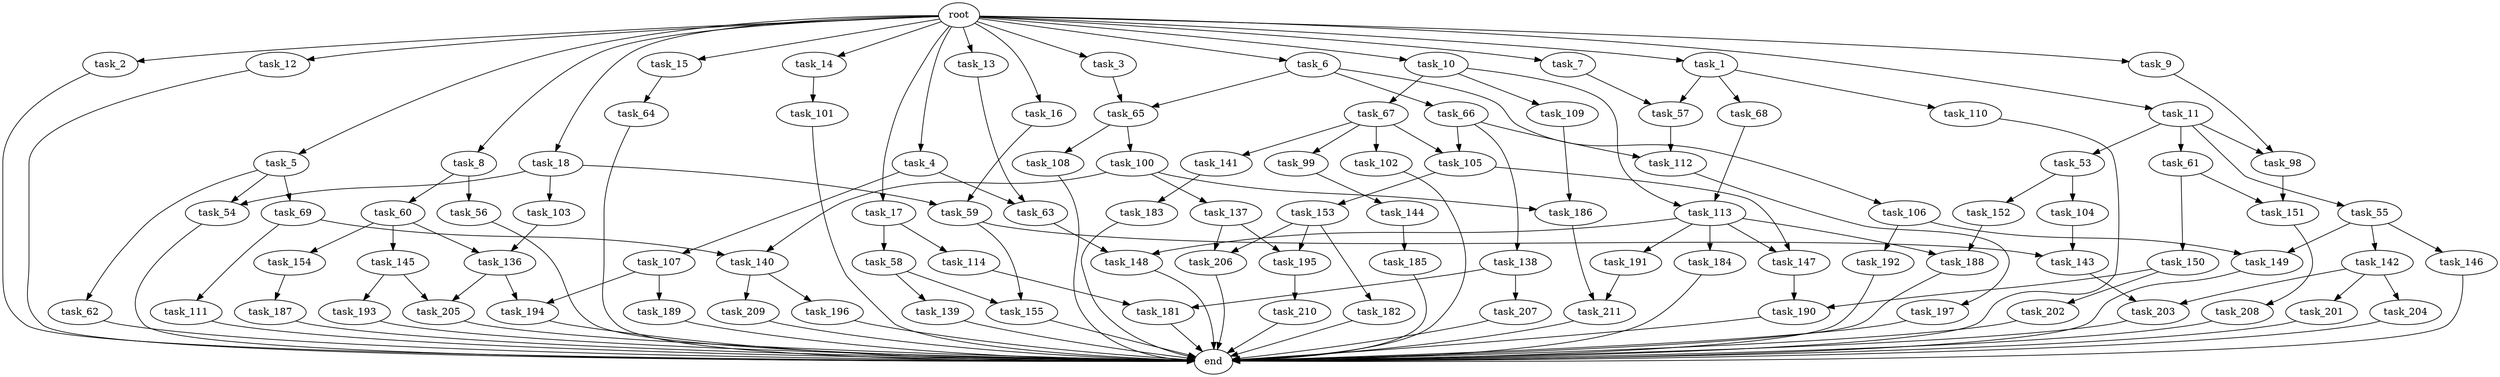 digraph G {
  root [size="0.000000"];
  task_1 [size="1024.000000"];
  task_2 [size="1024.000000"];
  task_3 [size="1024.000000"];
  task_4 [size="1024.000000"];
  task_5 [size="1024.000000"];
  task_6 [size="1024.000000"];
  task_7 [size="1024.000000"];
  task_8 [size="1024.000000"];
  task_9 [size="1024.000000"];
  task_10 [size="1024.000000"];
  task_11 [size="1024.000000"];
  task_12 [size="1024.000000"];
  task_13 [size="1024.000000"];
  task_14 [size="1024.000000"];
  task_15 [size="1024.000000"];
  task_16 [size="1024.000000"];
  task_17 [size="1024.000000"];
  task_18 [size="1024.000000"];
  task_53 [size="309237645312.000000"];
  task_54 [size="936302870528.000000"];
  task_55 [size="309237645312.000000"];
  task_56 [size="77309411328.000000"];
  task_57 [size="68719476736.000000"];
  task_58 [size="34359738368.000000"];
  task_59 [size="936302870528.000000"];
  task_60 [size="77309411328.000000"];
  task_61 [size="309237645312.000000"];
  task_62 [size="858993459200.000000"];
  task_63 [size="687194767360.000000"];
  task_64 [size="858993459200.000000"];
  task_65 [size="687194767360.000000"];
  task_66 [size="549755813888.000000"];
  task_67 [size="137438953472.000000"];
  task_68 [size="34359738368.000000"];
  task_69 [size="858993459200.000000"];
  task_98 [size="386547056640.000000"];
  task_99 [size="695784701952.000000"];
  task_100 [size="214748364800.000000"];
  task_101 [size="137438953472.000000"];
  task_102 [size="695784701952.000000"];
  task_103 [size="77309411328.000000"];
  task_104 [size="214748364800.000000"];
  task_105 [size="1391569403904.000000"];
  task_106 [size="549755813888.000000"];
  task_107 [size="137438953472.000000"];
  task_108 [size="214748364800.000000"];
  task_109 [size="137438953472.000000"];
  task_110 [size="34359738368.000000"];
  task_111 [size="420906795008.000000"];
  task_112 [size="1005022347264.000000"];
  task_113 [size="446676598784.000000"];
  task_114 [size="34359738368.000000"];
  task_136 [size="1554778161152.000000"];
  task_137 [size="214748364800.000000"];
  task_138 [size="695784701952.000000"];
  task_139 [size="137438953472.000000"];
  task_140 [size="635655159808.000000"];
  task_141 [size="695784701952.000000"];
  task_142 [size="34359738368.000000"];
  task_143 [size="833223655424.000000"];
  task_144 [size="695784701952.000000"];
  task_145 [size="858993459200.000000"];
  task_146 [size="34359738368.000000"];
  task_147 [size="1099511627776.000000"];
  task_148 [size="764504178688.000000"];
  task_149 [size="455266533376.000000"];
  task_150 [size="420906795008.000000"];
  task_151 [size="970662608896.000000"];
  task_152 [size="214748364800.000000"];
  task_153 [size="549755813888.000000"];
  task_154 [size="858993459200.000000"];
  task_155 [size="274877906944.000000"];
  task_181 [size="343597383680.000000"];
  task_182 [size="420906795008.000000"];
  task_183 [size="34359738368.000000"];
  task_184 [size="549755813888.000000"];
  task_185 [size="858993459200.000000"];
  task_186 [size="429496729600.000000"];
  task_187 [size="214748364800.000000"];
  task_188 [size="584115552256.000000"];
  task_189 [size="77309411328.000000"];
  task_190 [size="455266533376.000000"];
  task_191 [size="549755813888.000000"];
  task_192 [size="420906795008.000000"];
  task_193 [size="695784701952.000000"];
  task_194 [size="627065225216.000000"];
  task_195 [size="1279900254208.000000"];
  task_196 [size="214748364800.000000"];
  task_197 [size="34359738368.000000"];
  task_201 [size="309237645312.000000"];
  task_202 [size="420906795008.000000"];
  task_203 [size="343597383680.000000"];
  task_204 [size="309237645312.000000"];
  task_205 [size="1245540515840.000000"];
  task_206 [size="1279900254208.000000"];
  task_207 [size="34359738368.000000"];
  task_208 [size="420906795008.000000"];
  task_209 [size="214748364800.000000"];
  task_210 [size="858993459200.000000"];
  task_211 [size="111669149696.000000"];
  end [size="0.000000"];

  root -> task_1 [size="1.000000"];
  root -> task_2 [size="1.000000"];
  root -> task_3 [size="1.000000"];
  root -> task_4 [size="1.000000"];
  root -> task_5 [size="1.000000"];
  root -> task_6 [size="1.000000"];
  root -> task_7 [size="1.000000"];
  root -> task_8 [size="1.000000"];
  root -> task_9 [size="1.000000"];
  root -> task_10 [size="1.000000"];
  root -> task_11 [size="1.000000"];
  root -> task_12 [size="1.000000"];
  root -> task_13 [size="1.000000"];
  root -> task_14 [size="1.000000"];
  root -> task_15 [size="1.000000"];
  root -> task_16 [size="1.000000"];
  root -> task_17 [size="1.000000"];
  root -> task_18 [size="1.000000"];
  task_1 -> task_57 [size="33554432.000000"];
  task_1 -> task_68 [size="33554432.000000"];
  task_1 -> task_110 [size="33554432.000000"];
  task_2 -> end [size="1.000000"];
  task_3 -> task_65 [size="134217728.000000"];
  task_4 -> task_63 [size="134217728.000000"];
  task_4 -> task_107 [size="134217728.000000"];
  task_5 -> task_54 [size="838860800.000000"];
  task_5 -> task_62 [size="838860800.000000"];
  task_5 -> task_69 [size="838860800.000000"];
  task_6 -> task_65 [size="536870912.000000"];
  task_6 -> task_66 [size="536870912.000000"];
  task_6 -> task_106 [size="536870912.000000"];
  task_7 -> task_57 [size="33554432.000000"];
  task_8 -> task_56 [size="75497472.000000"];
  task_8 -> task_60 [size="75497472.000000"];
  task_9 -> task_98 [size="75497472.000000"];
  task_10 -> task_67 [size="134217728.000000"];
  task_10 -> task_109 [size="134217728.000000"];
  task_10 -> task_113 [size="134217728.000000"];
  task_11 -> task_53 [size="301989888.000000"];
  task_11 -> task_55 [size="301989888.000000"];
  task_11 -> task_61 [size="301989888.000000"];
  task_11 -> task_98 [size="301989888.000000"];
  task_12 -> end [size="1.000000"];
  task_13 -> task_63 [size="536870912.000000"];
  task_14 -> task_101 [size="134217728.000000"];
  task_15 -> task_64 [size="838860800.000000"];
  task_16 -> task_59 [size="838860800.000000"];
  task_17 -> task_58 [size="33554432.000000"];
  task_17 -> task_114 [size="33554432.000000"];
  task_18 -> task_54 [size="75497472.000000"];
  task_18 -> task_59 [size="75497472.000000"];
  task_18 -> task_103 [size="75497472.000000"];
  task_53 -> task_104 [size="209715200.000000"];
  task_53 -> task_152 [size="209715200.000000"];
  task_54 -> end [size="1.000000"];
  task_55 -> task_142 [size="33554432.000000"];
  task_55 -> task_146 [size="33554432.000000"];
  task_55 -> task_149 [size="33554432.000000"];
  task_56 -> end [size="1.000000"];
  task_57 -> task_112 [size="301989888.000000"];
  task_58 -> task_139 [size="134217728.000000"];
  task_58 -> task_155 [size="134217728.000000"];
  task_59 -> task_143 [size="134217728.000000"];
  task_59 -> task_155 [size="134217728.000000"];
  task_60 -> task_136 [size="838860800.000000"];
  task_60 -> task_145 [size="838860800.000000"];
  task_60 -> task_154 [size="838860800.000000"];
  task_61 -> task_150 [size="411041792.000000"];
  task_61 -> task_151 [size="411041792.000000"];
  task_62 -> end [size="1.000000"];
  task_63 -> task_148 [size="209715200.000000"];
  task_64 -> end [size="1.000000"];
  task_65 -> task_100 [size="209715200.000000"];
  task_65 -> task_108 [size="209715200.000000"];
  task_66 -> task_105 [size="679477248.000000"];
  task_66 -> task_112 [size="679477248.000000"];
  task_66 -> task_138 [size="679477248.000000"];
  task_67 -> task_99 [size="679477248.000000"];
  task_67 -> task_102 [size="679477248.000000"];
  task_67 -> task_105 [size="679477248.000000"];
  task_67 -> task_141 [size="679477248.000000"];
  task_68 -> task_113 [size="301989888.000000"];
  task_69 -> task_111 [size="411041792.000000"];
  task_69 -> task_140 [size="411041792.000000"];
  task_98 -> task_151 [size="536870912.000000"];
  task_99 -> task_144 [size="679477248.000000"];
  task_100 -> task_137 [size="209715200.000000"];
  task_100 -> task_140 [size="209715200.000000"];
  task_100 -> task_186 [size="209715200.000000"];
  task_101 -> end [size="1.000000"];
  task_102 -> end [size="1.000000"];
  task_103 -> task_136 [size="679477248.000000"];
  task_104 -> task_143 [size="679477248.000000"];
  task_105 -> task_147 [size="536870912.000000"];
  task_105 -> task_153 [size="536870912.000000"];
  task_106 -> task_149 [size="411041792.000000"];
  task_106 -> task_192 [size="411041792.000000"];
  task_107 -> task_189 [size="75497472.000000"];
  task_107 -> task_194 [size="75497472.000000"];
  task_108 -> end [size="1.000000"];
  task_109 -> task_186 [size="209715200.000000"];
  task_110 -> end [size="1.000000"];
  task_111 -> end [size="1.000000"];
  task_112 -> task_197 [size="33554432.000000"];
  task_113 -> task_147 [size="536870912.000000"];
  task_113 -> task_148 [size="536870912.000000"];
  task_113 -> task_184 [size="536870912.000000"];
  task_113 -> task_188 [size="536870912.000000"];
  task_113 -> task_191 [size="536870912.000000"];
  task_114 -> task_181 [size="301989888.000000"];
  task_136 -> task_194 [size="536870912.000000"];
  task_136 -> task_205 [size="536870912.000000"];
  task_137 -> task_195 [size="838860800.000000"];
  task_137 -> task_206 [size="838860800.000000"];
  task_138 -> task_181 [size="33554432.000000"];
  task_138 -> task_207 [size="33554432.000000"];
  task_139 -> end [size="1.000000"];
  task_140 -> task_196 [size="209715200.000000"];
  task_140 -> task_209 [size="209715200.000000"];
  task_141 -> task_183 [size="33554432.000000"];
  task_142 -> task_201 [size="301989888.000000"];
  task_142 -> task_203 [size="301989888.000000"];
  task_142 -> task_204 [size="301989888.000000"];
  task_143 -> task_203 [size="33554432.000000"];
  task_144 -> task_185 [size="838860800.000000"];
  task_145 -> task_193 [size="679477248.000000"];
  task_145 -> task_205 [size="679477248.000000"];
  task_146 -> end [size="1.000000"];
  task_147 -> task_190 [size="33554432.000000"];
  task_148 -> end [size="1.000000"];
  task_149 -> end [size="1.000000"];
  task_150 -> task_190 [size="411041792.000000"];
  task_150 -> task_202 [size="411041792.000000"];
  task_151 -> task_208 [size="411041792.000000"];
  task_152 -> task_188 [size="33554432.000000"];
  task_153 -> task_182 [size="411041792.000000"];
  task_153 -> task_195 [size="411041792.000000"];
  task_153 -> task_206 [size="411041792.000000"];
  task_154 -> task_187 [size="209715200.000000"];
  task_155 -> end [size="1.000000"];
  task_181 -> end [size="1.000000"];
  task_182 -> end [size="1.000000"];
  task_183 -> end [size="1.000000"];
  task_184 -> end [size="1.000000"];
  task_185 -> end [size="1.000000"];
  task_186 -> task_211 [size="33554432.000000"];
  task_187 -> end [size="1.000000"];
  task_188 -> end [size="1.000000"];
  task_189 -> end [size="1.000000"];
  task_190 -> end [size="1.000000"];
  task_191 -> task_211 [size="75497472.000000"];
  task_192 -> end [size="1.000000"];
  task_193 -> end [size="1.000000"];
  task_194 -> end [size="1.000000"];
  task_195 -> task_210 [size="838860800.000000"];
  task_196 -> end [size="1.000000"];
  task_197 -> end [size="1.000000"];
  task_201 -> end [size="1.000000"];
  task_202 -> end [size="1.000000"];
  task_203 -> end [size="1.000000"];
  task_204 -> end [size="1.000000"];
  task_205 -> end [size="1.000000"];
  task_206 -> end [size="1.000000"];
  task_207 -> end [size="1.000000"];
  task_208 -> end [size="1.000000"];
  task_209 -> end [size="1.000000"];
  task_210 -> end [size="1.000000"];
  task_211 -> end [size="1.000000"];
}
